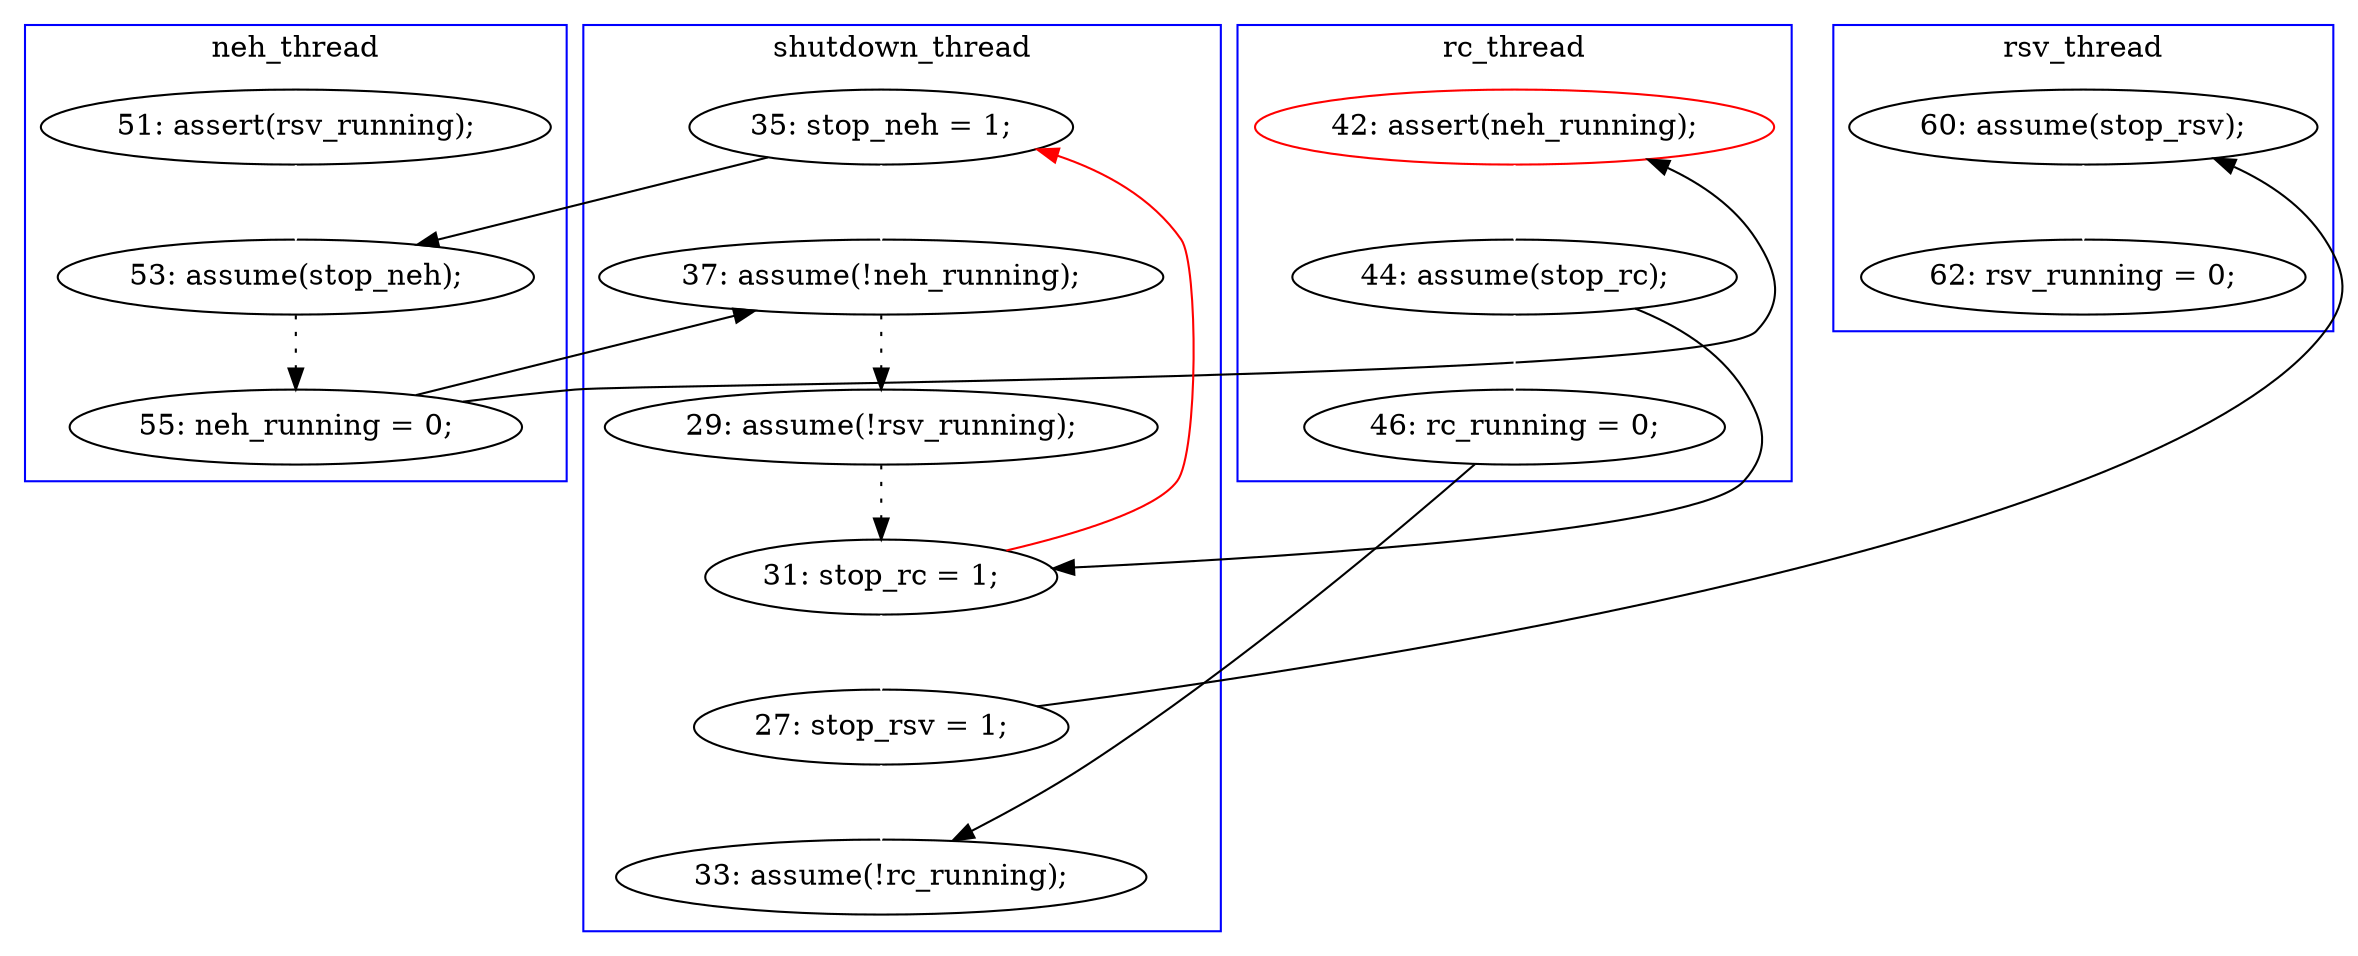 digraph Counterexample {
	17 -> 23 [color = black, style = solid, constraint = false]
	14 -> 15 [color = black, style = solid, constraint = false]
	19 -> 20 [color = white, style = solid]
	26 -> 29 [color = white, style = solid]
	13 -> 15 [color = white, style = solid]
	24 -> 25 [color = black, style = dotted]
	32 -> 35 [color = white, style = solid]
	27 -> 29 [color = black, style = solid, constraint = false]
	25 -> 14 [color = red, style = solid, constraint = false]
	23 -> 24 [color = black, style = dotted]
	17 -> 19 [color = black, style = solid, constraint = false]
	25 -> 26 [color = white, style = solid]
	26 -> 32 [color = black, style = solid, constraint = false]
	20 -> 25 [color = black, style = solid, constraint = false]
	14 -> 23 [color = white, style = solid]
	15 -> 17 [color = black, style = dotted]
	20 -> 27 [color = white, style = solid]
	subgraph cluster2 {
		label = rc_thread
		color = blue
		20  [label = "44: assume(stop_rc);"]
		19  [label = "42: assert(neh_running);", color = red]
		27  [label = "46: rc_running = 0;"]
	}
	subgraph cluster4 {
		label = rsv_thread
		color = blue
		35  [label = "62: rsv_running = 0;"]
		32  [label = "60: assume(stop_rsv);"]
	}
	subgraph cluster3 {
		label = neh_thread
		color = blue
		17  [label = "55: neh_running = 0;"]
		15  [label = "53: assume(stop_neh);"]
		13  [label = "51: assert(rsv_running);"]
	}
	subgraph cluster1 {
		label = shutdown_thread
		color = blue
		25  [label = "31: stop_rc = 1;"]
		23  [label = "37: assume(!neh_running);"]
		26  [label = "27: stop_rsv = 1;"]
		29  [label = "33: assume(!rc_running);"]
		14  [label = "35: stop_neh = 1;"]
		24  [label = "29: assume(!rsv_running);"]
	}
}